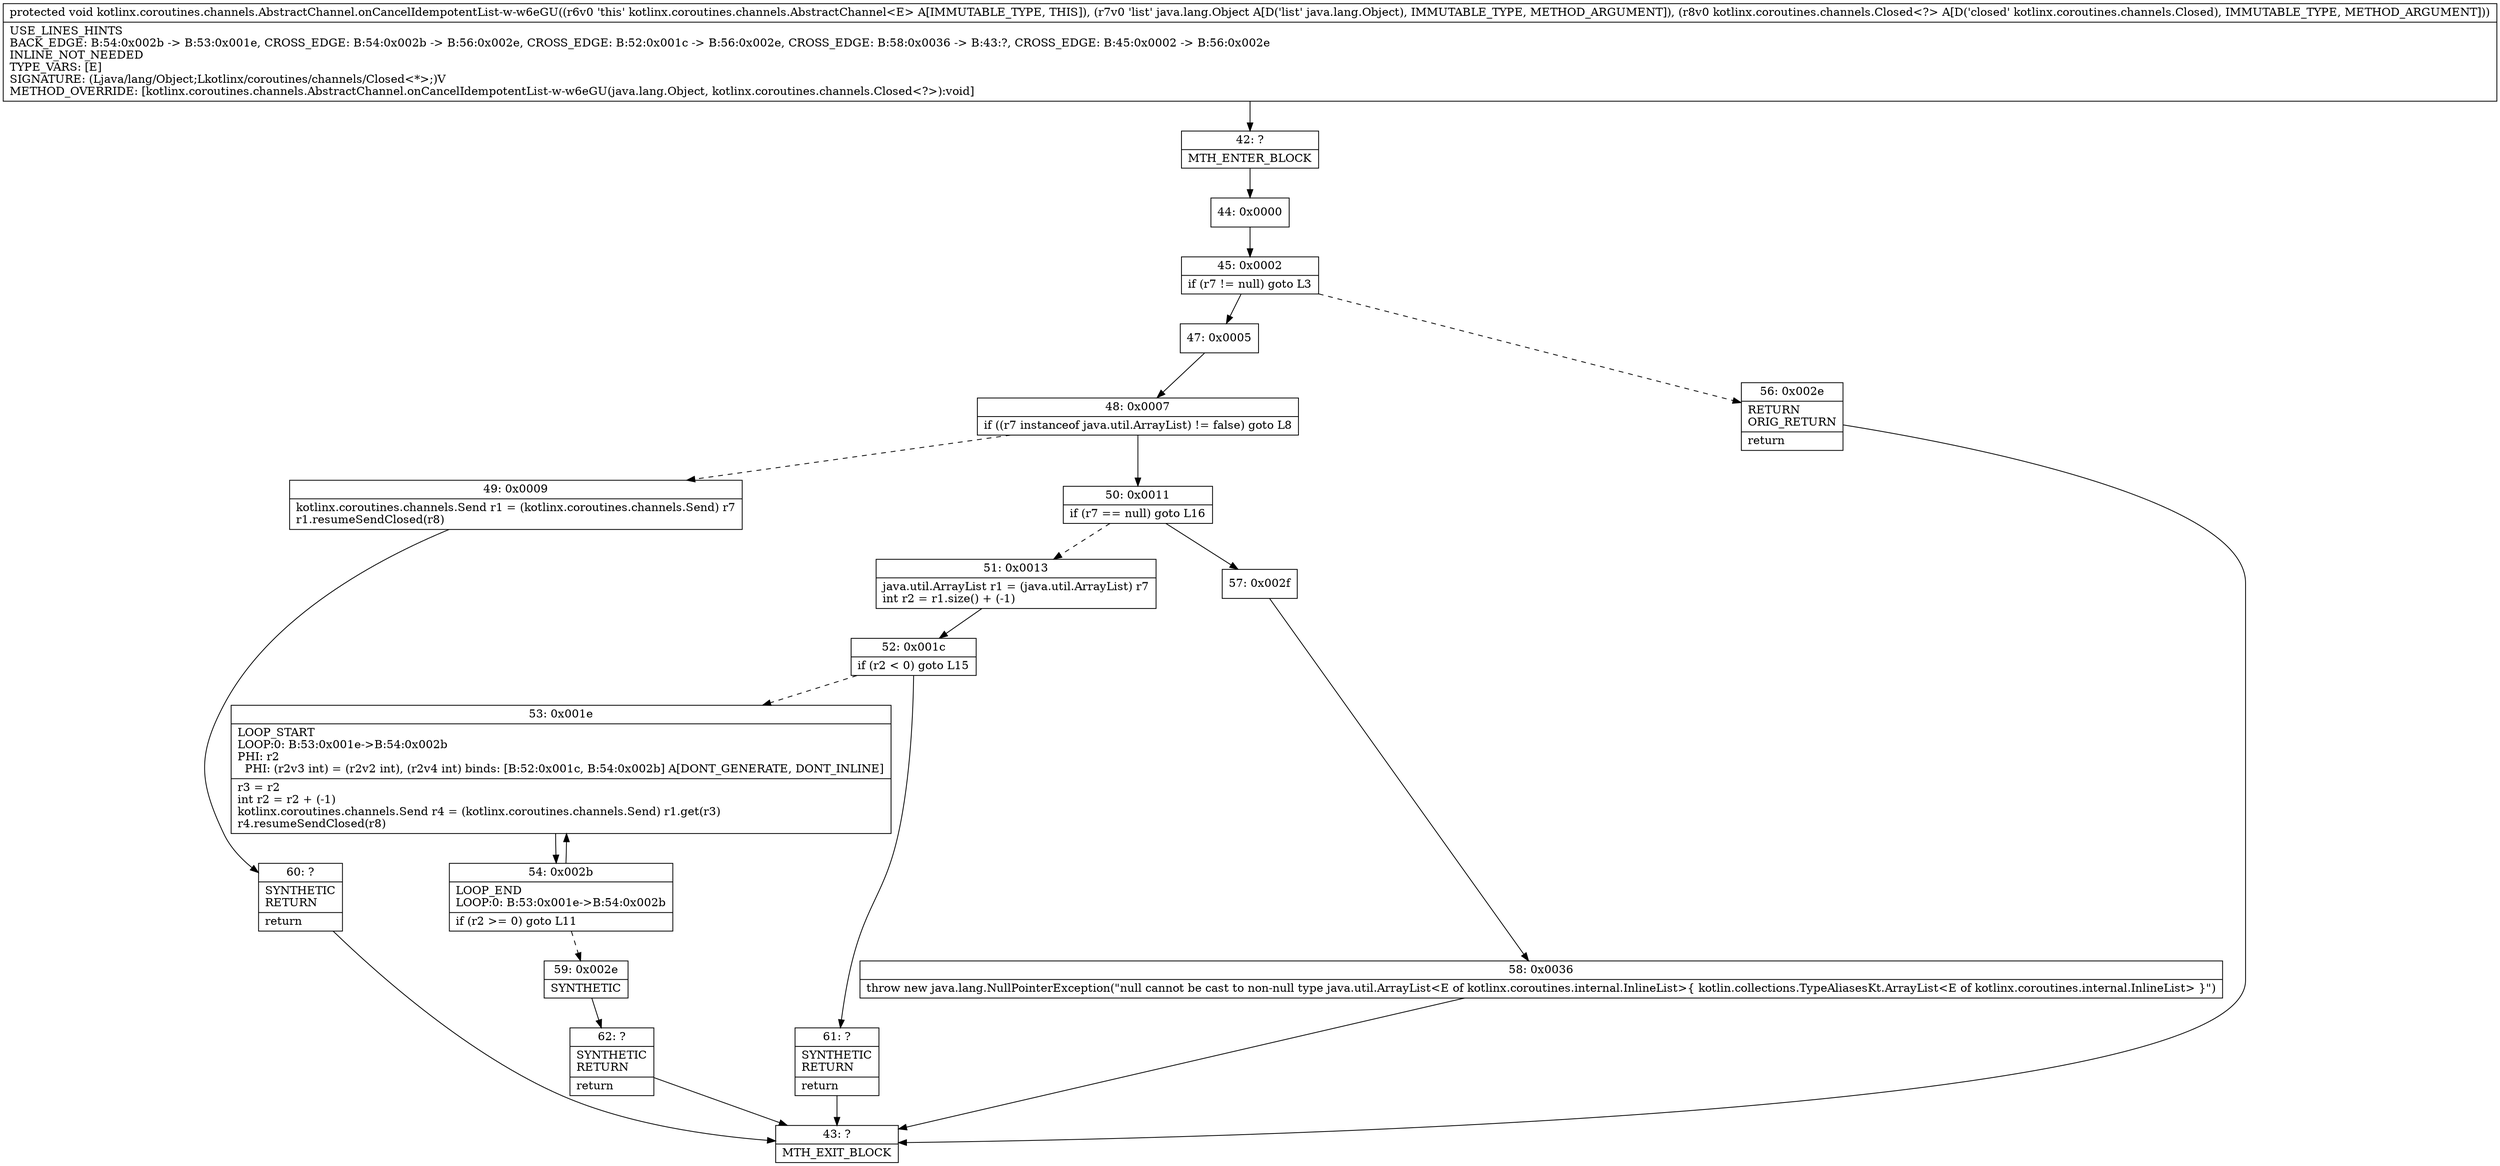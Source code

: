 digraph "CFG forkotlinx.coroutines.channels.AbstractChannel.onCancelIdempotentList\-w\-w6eGU(Ljava\/lang\/Object;Lkotlinx\/coroutines\/channels\/Closed;)V" {
Node_42 [shape=record,label="{42\:\ ?|MTH_ENTER_BLOCK\l}"];
Node_44 [shape=record,label="{44\:\ 0x0000}"];
Node_45 [shape=record,label="{45\:\ 0x0002|if (r7 != null) goto L3\l}"];
Node_47 [shape=record,label="{47\:\ 0x0005}"];
Node_48 [shape=record,label="{48\:\ 0x0007|if ((r7 instanceof java.util.ArrayList) != false) goto L8\l}"];
Node_49 [shape=record,label="{49\:\ 0x0009|kotlinx.coroutines.channels.Send r1 = (kotlinx.coroutines.channels.Send) r7\lr1.resumeSendClosed(r8)\l}"];
Node_60 [shape=record,label="{60\:\ ?|SYNTHETIC\lRETURN\l|return\l}"];
Node_43 [shape=record,label="{43\:\ ?|MTH_EXIT_BLOCK\l}"];
Node_50 [shape=record,label="{50\:\ 0x0011|if (r7 == null) goto L16\l}"];
Node_51 [shape=record,label="{51\:\ 0x0013|java.util.ArrayList r1 = (java.util.ArrayList) r7\lint r2 = r1.size() + (\-1)\l}"];
Node_52 [shape=record,label="{52\:\ 0x001c|if (r2 \< 0) goto L15\l}"];
Node_53 [shape=record,label="{53\:\ 0x001e|LOOP_START\lLOOP:0: B:53:0x001e\-\>B:54:0x002b\lPHI: r2 \l  PHI: (r2v3 int) = (r2v2 int), (r2v4 int) binds: [B:52:0x001c, B:54:0x002b] A[DONT_GENERATE, DONT_INLINE]\l|r3 = r2\lint r2 = r2 + (\-1)\lkotlinx.coroutines.channels.Send r4 = (kotlinx.coroutines.channels.Send) r1.get(r3)\lr4.resumeSendClosed(r8)\l}"];
Node_54 [shape=record,label="{54\:\ 0x002b|LOOP_END\lLOOP:0: B:53:0x001e\-\>B:54:0x002b\l|if (r2 \>= 0) goto L11\l}"];
Node_59 [shape=record,label="{59\:\ 0x002e|SYNTHETIC\l}"];
Node_62 [shape=record,label="{62\:\ ?|SYNTHETIC\lRETURN\l|return\l}"];
Node_61 [shape=record,label="{61\:\ ?|SYNTHETIC\lRETURN\l|return\l}"];
Node_57 [shape=record,label="{57\:\ 0x002f}"];
Node_58 [shape=record,label="{58\:\ 0x0036|throw new java.lang.NullPointerException(\"null cannot be cast to non\-null type java.util.ArrayList\<E of kotlinx.coroutines.internal.InlineList\>\{ kotlin.collections.TypeAliasesKt.ArrayList\<E of kotlinx.coroutines.internal.InlineList\> \}\")\l}"];
Node_56 [shape=record,label="{56\:\ 0x002e|RETURN\lORIG_RETURN\l|return\l}"];
MethodNode[shape=record,label="{protected void kotlinx.coroutines.channels.AbstractChannel.onCancelIdempotentList\-w\-w6eGU((r6v0 'this' kotlinx.coroutines.channels.AbstractChannel\<E\> A[IMMUTABLE_TYPE, THIS]), (r7v0 'list' java.lang.Object A[D('list' java.lang.Object), IMMUTABLE_TYPE, METHOD_ARGUMENT]), (r8v0 kotlinx.coroutines.channels.Closed\<?\> A[D('closed' kotlinx.coroutines.channels.Closed), IMMUTABLE_TYPE, METHOD_ARGUMENT]))  | USE_LINES_HINTS\lBACK_EDGE: B:54:0x002b \-\> B:53:0x001e, CROSS_EDGE: B:54:0x002b \-\> B:56:0x002e, CROSS_EDGE: B:52:0x001c \-\> B:56:0x002e, CROSS_EDGE: B:58:0x0036 \-\> B:43:?, CROSS_EDGE: B:45:0x0002 \-\> B:56:0x002e\lINLINE_NOT_NEEDED\lTYPE_VARS: [E]\lSIGNATURE: (Ljava\/lang\/Object;Lkotlinx\/coroutines\/channels\/Closed\<*\>;)V\lMETHOD_OVERRIDE: [kotlinx.coroutines.channels.AbstractChannel.onCancelIdempotentList\-w\-w6eGU(java.lang.Object, kotlinx.coroutines.channels.Closed\<?\>):void]\l}"];
MethodNode -> Node_42;Node_42 -> Node_44;
Node_44 -> Node_45;
Node_45 -> Node_47;
Node_45 -> Node_56[style=dashed];
Node_47 -> Node_48;
Node_48 -> Node_49[style=dashed];
Node_48 -> Node_50;
Node_49 -> Node_60;
Node_60 -> Node_43;
Node_50 -> Node_51[style=dashed];
Node_50 -> Node_57;
Node_51 -> Node_52;
Node_52 -> Node_53[style=dashed];
Node_52 -> Node_61;
Node_53 -> Node_54;
Node_54 -> Node_53;
Node_54 -> Node_59[style=dashed];
Node_59 -> Node_62;
Node_62 -> Node_43;
Node_61 -> Node_43;
Node_57 -> Node_58;
Node_58 -> Node_43;
Node_56 -> Node_43;
}


